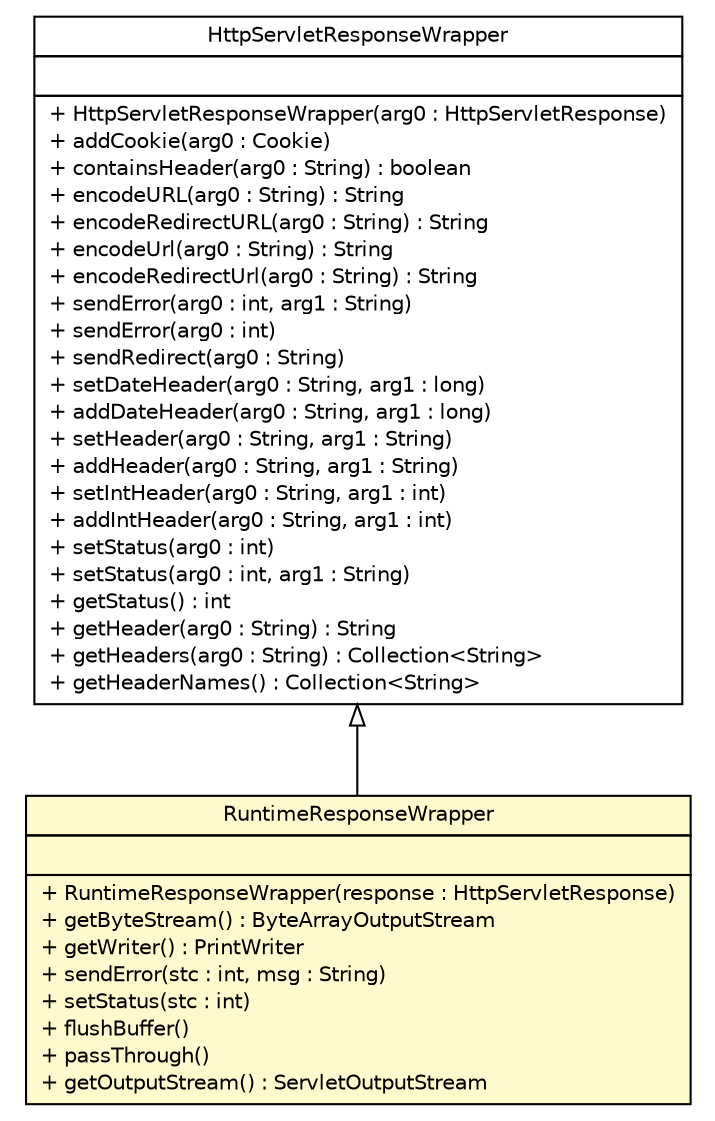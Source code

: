 #!/usr/local/bin/dot
#
# Class diagram 
# Generated by UMLGraph version 5.1 (http://www.umlgraph.org/)
#

digraph G {
	edge [fontname="Helvetica",fontsize=10,labelfontname="Helvetica",labelfontsize=10];
	node [fontname="Helvetica",fontsize=10,shape=plaintext];
	nodesep=0.25;
	ranksep=0.5;
	// com.rexsl.maven.utils.RuntimeResponseWrapper
	c599 [label=<<table title="com.rexsl.maven.utils.RuntimeResponseWrapper" border="0" cellborder="1" cellspacing="0" cellpadding="2" port="p" bgcolor="lemonChiffon" href="./RuntimeResponseWrapper.html">
		<tr><td><table border="0" cellspacing="0" cellpadding="1">
<tr><td align="center" balign="center"> RuntimeResponseWrapper </td></tr>
		</table></td></tr>
		<tr><td><table border="0" cellspacing="0" cellpadding="1">
<tr><td align="left" balign="left">  </td></tr>
		</table></td></tr>
		<tr><td><table border="0" cellspacing="0" cellpadding="1">
<tr><td align="left" balign="left"> + RuntimeResponseWrapper(response : HttpServletResponse) </td></tr>
<tr><td align="left" balign="left"> + getByteStream() : ByteArrayOutputStream </td></tr>
<tr><td align="left" balign="left"> + getWriter() : PrintWriter </td></tr>
<tr><td align="left" balign="left"> + sendError(stc : int, msg : String) </td></tr>
<tr><td align="left" balign="left"> + setStatus(stc : int) </td></tr>
<tr><td align="left" balign="left"> + flushBuffer() </td></tr>
<tr><td align="left" balign="left"> + passThrough() </td></tr>
<tr><td align="left" balign="left"> + getOutputStream() : ServletOutputStream </td></tr>
		</table></td></tr>
		</table>>, fontname="Helvetica", fontcolor="black", fontsize=10.0];
	//com.rexsl.maven.utils.RuntimeResponseWrapper extends javax.servlet.http.HttpServletResponseWrapper
	c611:p -> c599:p [dir=back,arrowtail=empty];
	// javax.servlet.http.HttpServletResponseWrapper
	c611 [label=<<table title="javax.servlet.http.HttpServletResponseWrapper" border="0" cellborder="1" cellspacing="0" cellpadding="2" port="p" href="http://java.sun.com/j2se/1.4.2/docs/api/javax/servlet/http/HttpServletResponseWrapper.html">
		<tr><td><table border="0" cellspacing="0" cellpadding="1">
<tr><td align="center" balign="center"> HttpServletResponseWrapper </td></tr>
		</table></td></tr>
		<tr><td><table border="0" cellspacing="0" cellpadding="1">
<tr><td align="left" balign="left">  </td></tr>
		</table></td></tr>
		<tr><td><table border="0" cellspacing="0" cellpadding="1">
<tr><td align="left" balign="left"> + HttpServletResponseWrapper(arg0 : HttpServletResponse) </td></tr>
<tr><td align="left" balign="left"> + addCookie(arg0 : Cookie) </td></tr>
<tr><td align="left" balign="left"> + containsHeader(arg0 : String) : boolean </td></tr>
<tr><td align="left" balign="left"> + encodeURL(arg0 : String) : String </td></tr>
<tr><td align="left" balign="left"> + encodeRedirectURL(arg0 : String) : String </td></tr>
<tr><td align="left" balign="left"> + encodeUrl(arg0 : String) : String </td></tr>
<tr><td align="left" balign="left"> + encodeRedirectUrl(arg0 : String) : String </td></tr>
<tr><td align="left" balign="left"> + sendError(arg0 : int, arg1 : String) </td></tr>
<tr><td align="left" balign="left"> + sendError(arg0 : int) </td></tr>
<tr><td align="left" balign="left"> + sendRedirect(arg0 : String) </td></tr>
<tr><td align="left" balign="left"> + setDateHeader(arg0 : String, arg1 : long) </td></tr>
<tr><td align="left" balign="left"> + addDateHeader(arg0 : String, arg1 : long) </td></tr>
<tr><td align="left" balign="left"> + setHeader(arg0 : String, arg1 : String) </td></tr>
<tr><td align="left" balign="left"> + addHeader(arg0 : String, arg1 : String) </td></tr>
<tr><td align="left" balign="left"> + setIntHeader(arg0 : String, arg1 : int) </td></tr>
<tr><td align="left" balign="left"> + addIntHeader(arg0 : String, arg1 : int) </td></tr>
<tr><td align="left" balign="left"> + setStatus(arg0 : int) </td></tr>
<tr><td align="left" balign="left"> + setStatus(arg0 : int, arg1 : String) </td></tr>
<tr><td align="left" balign="left"> + getStatus() : int </td></tr>
<tr><td align="left" balign="left"> + getHeader(arg0 : String) : String </td></tr>
<tr><td align="left" balign="left"> + getHeaders(arg0 : String) : Collection&lt;String&gt; </td></tr>
<tr><td align="left" balign="left"> + getHeaderNames() : Collection&lt;String&gt; </td></tr>
		</table></td></tr>
		</table>>, fontname="Helvetica", fontcolor="black", fontsize=10.0];
}

